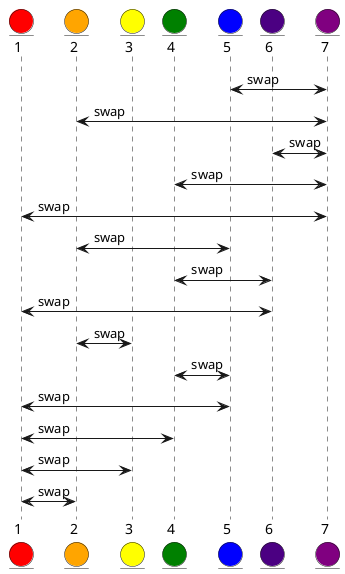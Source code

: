 @startuml
entity 1 as one #red
entity 2 as two #orange
entity 3 as three #yellow
entity 4 as four #green
entity 5 as five #blue
entity 6 as six #indigo
entity 7 as seven #purple

seven <-> five : swap
seven <-> two : swap
seven <-> six : swap
seven <-> four : swap
seven <-> one : swap
five <-> two  : swap
six <-> four : swap
six <-> one : swap
three <-> two : swap
five <-> four  : swap
five <-> one : swap
four <-> one : swap
three <-> one : swap
two <-> one : swap
@enduml